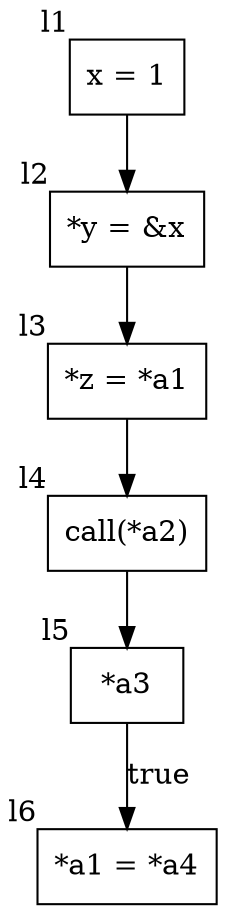 digraph control_flow_graph {
	node [shape=box]
	l1 [label="x = 1" xlabel=l1]
	l2 [label="*y = &x" xlabel=l2]
	l1 -> l2
	l3 [label="*z = *a1" xlabel=l3]
	l2 -> l3
	l4 [label="call(*a2)" xlabel=l4]
	l3 -> l4
	l5 [label="*a3" xlabel=l5]
	l6 [label="*a1 = *a4" xlabel=l6]
	l5 -> l6 [label=true]
	l4 -> l5
}
